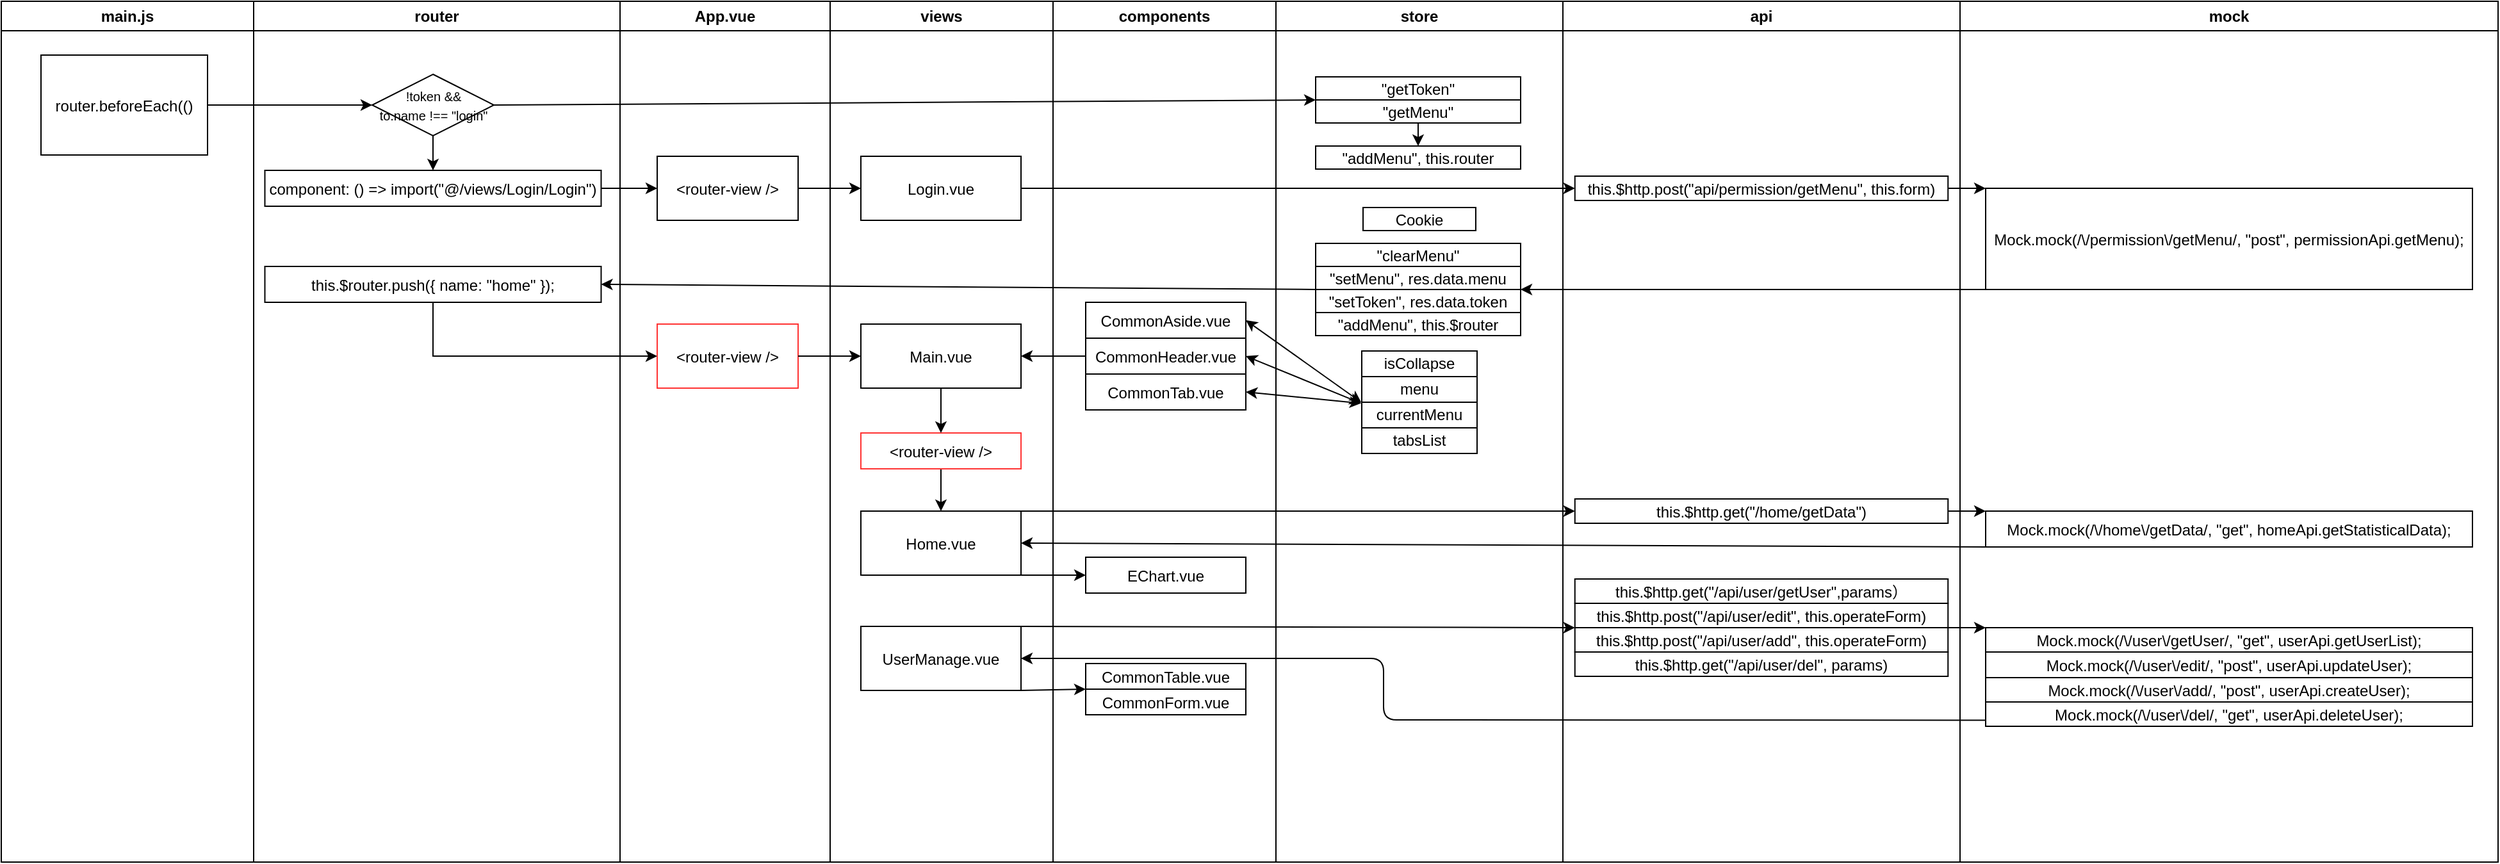 <mxfile version="13.6.2" type="device"><diagram name="流程图" id="e7e014a7-5840-1c2e-5031-d8a46d1fe8dd"><mxGraphModel dx="1008" dy="482" grid="1" gridSize="10" guides="1" tooltips="1" connect="1" arrows="1" fold="1" page="1" pageScale="1" pageWidth="1169" pageHeight="826" background="#ffffff" math="0" shadow="0"><root><mxCell id="0"/><mxCell id="1" parent="0"/><mxCell id="2" value="main.js" style="swimlane;whiteSpace=wrap;startSize=23;" parent="1" vertex="1"><mxGeometry x="189" y="77" width="197" height="672" as="geometry"/></mxCell><mxCell id="8" value="router.beforeEach(()" style="" parent="2" vertex="1"><mxGeometry x="31" y="42" width="130" height="78" as="geometry"/></mxCell><mxCell id="3" value="App.vue" style="swimlane;whiteSpace=wrap" parent="1" vertex="1"><mxGeometry x="672" y="77" width="164" height="672" as="geometry"/></mxCell><mxCell id="GyEMeMskAqxH2ez3ksHR-94" value="&lt;router-view /&gt;" style="" parent="3" vertex="1"><mxGeometry x="29" y="121" width="110" height="50" as="geometry"/></mxCell><mxCell id="GyEMeMskAqxH2ez3ksHR-159" value="&lt;router-view /&gt;" style="strokeColor=#FF3333;" parent="3" vertex="1"><mxGeometry x="29" y="252" width="110" height="50" as="geometry"/></mxCell><mxCell id="4" value="router" style="swimlane;whiteSpace=wrap;startSize=23;" parent="1" vertex="1"><mxGeometry x="386" y="77" width="286" height="672" as="geometry"/></mxCell><mxCell id="GyEMeMskAqxH2ez3ksHR-96" value="component: () =&gt; import(&quot;@/views/Login/Login&quot;)" style="" parent="4" vertex="1"><mxGeometry x="8.75" y="132" width="262.5" height="28" as="geometry"/></mxCell><mxCell id="GyEMeMskAqxH2ez3ksHR-109" value="&lt;font style=&quot;font-size: 10px&quot;&gt;!token &amp;amp;&amp;amp; &lt;br&gt;to.name !== &quot;login&quot;&lt;/font&gt;" style="shape=rhombus;perimeter=rhombusPerimeter;whiteSpace=wrap;html=1;align=center;" parent="4" vertex="1"><mxGeometry x="92.5" y="57" width="95" height="48" as="geometry"/></mxCell><mxCell id="GyEMeMskAqxH2ez3ksHR-111" value="" style="endArrow=classic;html=1;exitX=0.5;exitY=1;exitDx=0;exitDy=0;entryX=0.5;entryY=0;entryDx=0;entryDy=0;" parent="4" source="GyEMeMskAqxH2ez3ksHR-109" target="GyEMeMskAqxH2ez3ksHR-96" edge="1"><mxGeometry width="50" height="50" relative="1" as="geometry"><mxPoint x="450" y="252" as="sourcePoint"/><mxPoint x="500" y="202" as="targetPoint"/></mxGeometry></mxCell><mxCell id="GyEMeMskAqxH2ez3ksHR-157" value="this.$router.push({ name: &quot;home&quot; });" style="" parent="4" vertex="1"><mxGeometry x="8.75" y="207" width="262.5" height="28" as="geometry"/></mxCell><mxCell id="Bd6eNSEZ1k35-dL9UlFK-41" value="views" style="swimlane;whiteSpace=wrap" parent="1" vertex="1"><mxGeometry x="836" y="77" width="174" height="672" as="geometry"/></mxCell><mxCell id="GyEMeMskAqxH2ez3ksHR-41" value="Login.vue" style="" parent="Bd6eNSEZ1k35-dL9UlFK-41" vertex="1"><mxGeometry x="24" y="121" width="125" height="50" as="geometry"/></mxCell><mxCell id="GyEMeMskAqxH2ez3ksHR-164" value="Main.vue" style="" parent="Bd6eNSEZ1k35-dL9UlFK-41" vertex="1"><mxGeometry x="24" y="252" width="125" height="50" as="geometry"/></mxCell><mxCell id="GyEMeMskAqxH2ez3ksHR-194" style="edgeStyle=orthogonalEdgeStyle;rounded=0;orthogonalLoop=1;jettySize=auto;html=1;exitX=0.5;exitY=1;exitDx=0;exitDy=0;entryX=0.5;entryY=0;entryDx=0;entryDy=0;" parent="Bd6eNSEZ1k35-dL9UlFK-41" source="GyEMeMskAqxH2ez3ksHR-165" target="GyEMeMskAqxH2ez3ksHR-162" edge="1"><mxGeometry relative="1" as="geometry"/></mxCell><mxCell id="GyEMeMskAqxH2ez3ksHR-165" value="&lt;router-view /&gt;" style="strokeColor=#FF3333;" parent="Bd6eNSEZ1k35-dL9UlFK-41" vertex="1"><mxGeometry x="24" y="337" width="125" height="28" as="geometry"/></mxCell><mxCell id="GyEMeMskAqxH2ez3ksHR-167" value="" style="endArrow=classic;html=1;exitX=0.5;exitY=1;exitDx=0;exitDy=0;entryX=0.5;entryY=0;entryDx=0;entryDy=0;" parent="Bd6eNSEZ1k35-dL9UlFK-41" source="GyEMeMskAqxH2ez3ksHR-164" target="GyEMeMskAqxH2ez3ksHR-165" edge="1"><mxGeometry width="50" height="50" relative="1" as="geometry"><mxPoint x="-191" y="252" as="sourcePoint"/><mxPoint x="-141" y="202" as="targetPoint"/></mxGeometry></mxCell><mxCell id="GyEMeMskAqxH2ez3ksHR-173" value="" style="group" parent="Bd6eNSEZ1k35-dL9UlFK-41" vertex="1" connectable="0"><mxGeometry x="24" y="398" width="125" height="100" as="geometry"/></mxCell><mxCell id="GyEMeMskAqxH2ez3ksHR-162" value="Home.vue" style="" parent="GyEMeMskAqxH2ez3ksHR-173" vertex="1"><mxGeometry width="125" height="50" as="geometry"/></mxCell><mxCell id="GyEMeMskAqxH2ez3ksHR-163" value="UserManage.vue" style="" parent="GyEMeMskAqxH2ez3ksHR-173" vertex="1"><mxGeometry y="90" width="125" height="50" as="geometry"/></mxCell><mxCell id="Bd6eNSEZ1k35-dL9UlFK-55" value="api" style="swimlane;whiteSpace=wrap" parent="1" vertex="1"><mxGeometry x="1408" y="77" width="310" height="672" as="geometry"/></mxCell><mxCell id="GyEMeMskAqxH2ez3ksHR-145" value="this.$http.post(&quot;api/permission/getMenu&quot;, this.form)" style="" parent="Bd6eNSEZ1k35-dL9UlFK-55" vertex="1"><mxGeometry x="9.38" y="136.5" width="291.25" height="19" as="geometry"/></mxCell><mxCell id="6jymsQisdHajHrKjUmOf-8" value="this.$http.get(&quot;/home/getData&quot;)" style="" parent="Bd6eNSEZ1k35-dL9UlFK-55" vertex="1"><mxGeometry x="9.38" y="388.5" width="291.25" height="19" as="geometry"/></mxCell><mxCell id="8Q9eQiYnHZ4YXy_XjwV7-14" value="" style="group" parent="Bd6eNSEZ1k35-dL9UlFK-55" vertex="1" connectable="0"><mxGeometry x="9.37" y="451" width="291.26" height="76" as="geometry"/></mxCell><mxCell id="5sNSaJFw40IbyWpe8piB-8" value="this.$http.get(&quot;/api/user/getUser&quot;,params）" style="" parent="8Q9eQiYnHZ4YXy_XjwV7-14" vertex="1"><mxGeometry width="291.25" height="19" as="geometry"/></mxCell><mxCell id="5sNSaJFw40IbyWpe8piB-9" value="this.$http.post(&quot;/api/user/edit&quot;, this.operateForm)" style="" parent="8Q9eQiYnHZ4YXy_XjwV7-14" vertex="1"><mxGeometry x="0.01" y="19" width="291.25" height="19" as="geometry"/></mxCell><mxCell id="8Q9eQiYnHZ4YXy_XjwV7-8" value="this.$http.post(&quot;/api/user/add&quot;, this.operateForm)" style="" parent="8Q9eQiYnHZ4YXy_XjwV7-14" vertex="1"><mxGeometry y="38" width="291.25" height="19" as="geometry"/></mxCell><mxCell id="8Q9eQiYnHZ4YXy_XjwV7-9" value="this.$http.get(&quot;/api/user/del&quot;, params)" style="" parent="8Q9eQiYnHZ4YXy_XjwV7-14" vertex="1"><mxGeometry x="0.01" y="57" width="291.25" height="19" as="geometry"/></mxCell><mxCell id="Bd6eNSEZ1k35-dL9UlFK-67" value="store" style="swimlane;whiteSpace=wrap" parent="1" vertex="1"><mxGeometry x="1184" y="77" width="224" height="672" as="geometry"/></mxCell><mxCell id="GyEMeMskAqxH2ez3ksHR-155" value="" style="group" parent="Bd6eNSEZ1k35-dL9UlFK-67" vertex="1" connectable="0"><mxGeometry x="31" y="189" width="160" height="72" as="geometry"/></mxCell><mxCell id="GyEMeMskAqxH2ez3ksHR-92" value="" style="group" parent="GyEMeMskAqxH2ez3ksHR-155" vertex="1" connectable="0"><mxGeometry width="160" height="72" as="geometry"/></mxCell><mxCell id="GyEMeMskAqxH2ez3ksHR-42" value="&quot;clearMenu&quot;" style="" parent="GyEMeMskAqxH2ez3ksHR-92" vertex="1"><mxGeometry width="160" height="18" as="geometry"/></mxCell><mxCell id="GyEMeMskAqxH2ez3ksHR-43" value="&quot;setMenu&quot;, res.data.menu" style="" parent="GyEMeMskAqxH2ez3ksHR-92" vertex="1"><mxGeometry y="18" width="160" height="18" as="geometry"/></mxCell><mxCell id="GyEMeMskAqxH2ez3ksHR-44" value="&quot;setToken&quot;, res.data.token" style="" parent="GyEMeMskAqxH2ez3ksHR-92" vertex="1"><mxGeometry y="36" width="160" height="18" as="geometry"/></mxCell><mxCell id="GyEMeMskAqxH2ez3ksHR-45" value="&quot;addMenu&quot;, this.$router" style="" parent="GyEMeMskAqxH2ez3ksHR-92" vertex="1"><mxGeometry y="54" width="160" height="18" as="geometry"/></mxCell><mxCell id="8Q9eQiYnHZ4YXy_XjwV7-22" value="" style="group" parent="Bd6eNSEZ1k35-dL9UlFK-67" vertex="1" connectable="0"><mxGeometry x="31" y="59" width="160" height="36" as="geometry"/></mxCell><mxCell id="GyEMeMskAqxH2ez3ksHR-104" value="" style="group" parent="8Q9eQiYnHZ4YXy_XjwV7-22" vertex="1" connectable="0"><mxGeometry width="160" height="36" as="geometry"/></mxCell><mxCell id="GyEMeMskAqxH2ez3ksHR-102" value="&quot;getToken&quot;" style="" parent="GyEMeMskAqxH2ez3ksHR-104" vertex="1"><mxGeometry width="160" height="18" as="geometry"/></mxCell><mxCell id="GyEMeMskAqxH2ez3ksHR-103" value="&quot;getMenu&quot;" style="" parent="GyEMeMskAqxH2ez3ksHR-104" vertex="1"><mxGeometry y="18" width="160" height="18" as="geometry"/></mxCell><mxCell id="UsAq1nwU1KcNFqq36Cpo-20" value="&quot;addMenu&quot;, this.router" style="" parent="Bd6eNSEZ1k35-dL9UlFK-67" vertex="1"><mxGeometry x="31" y="113" width="160" height="18" as="geometry"/></mxCell><mxCell id="UsAq1nwU1KcNFqq36Cpo-22" style="edgeStyle=orthogonalEdgeStyle;rounded=0;orthogonalLoop=1;jettySize=auto;html=1;exitX=0.5;exitY=1;exitDx=0;exitDy=0;entryX=0.5;entryY=0;entryDx=0;entryDy=0;" parent="Bd6eNSEZ1k35-dL9UlFK-67" source="GyEMeMskAqxH2ez3ksHR-103" target="UsAq1nwU1KcNFqq36Cpo-20" edge="1"><mxGeometry relative="1" as="geometry"/></mxCell><mxCell id="UsAq1nwU1KcNFqq36Cpo-23" value="" style="shape=table;html=1;whiteSpace=wrap;startSize=0;container=1;collapsible=0;childLayout=tableLayout;" parent="Bd6eNSEZ1k35-dL9UlFK-67" vertex="1"><mxGeometry x="67" y="273" width="90" height="80" as="geometry"/></mxCell><mxCell id="UsAq1nwU1KcNFqq36Cpo-24" value="" style="shape=partialRectangle;html=1;whiteSpace=wrap;collapsible=0;dropTarget=0;pointerEvents=0;fillColor=none;top=0;left=0;bottom=0;right=0;points=[[0,0.5],[1,0.5]];portConstraint=eastwest;" parent="UsAq1nwU1KcNFqq36Cpo-23" vertex="1"><mxGeometry width="90" height="20" as="geometry"/></mxCell><mxCell id="UsAq1nwU1KcNFqq36Cpo-25" value="isCollapse" style="shape=partialRectangle;html=1;whiteSpace=wrap;connectable=0;overflow=hidden;fillColor=none;top=0;left=0;bottom=0;right=0;" parent="UsAq1nwU1KcNFqq36Cpo-24" vertex="1"><mxGeometry width="90" height="20" as="geometry"/></mxCell><mxCell id="UsAq1nwU1KcNFqq36Cpo-26" value="" style="shape=partialRectangle;html=1;whiteSpace=wrap;collapsible=0;dropTarget=0;pointerEvents=0;fillColor=none;top=0;left=0;bottom=0;right=0;points=[[0,0.5],[1,0.5]];portConstraint=eastwest;" parent="UsAq1nwU1KcNFqq36Cpo-23" vertex="1"><mxGeometry y="20" width="90" height="20" as="geometry"/></mxCell><mxCell id="UsAq1nwU1KcNFqq36Cpo-27" value="menu" style="shape=partialRectangle;html=1;whiteSpace=wrap;connectable=0;overflow=hidden;fillColor=none;top=0;left=0;bottom=0;right=0;" parent="UsAq1nwU1KcNFqq36Cpo-26" vertex="1"><mxGeometry width="90" height="20" as="geometry"/></mxCell><mxCell id="UsAq1nwU1KcNFqq36Cpo-28" value="" style="shape=partialRectangle;html=1;whiteSpace=wrap;collapsible=0;dropTarget=0;pointerEvents=0;fillColor=none;top=0;left=0;bottom=0;right=0;points=[[0,0.5],[1,0.5]];portConstraint=eastwest;" parent="UsAq1nwU1KcNFqq36Cpo-23" vertex="1"><mxGeometry y="40" width="90" height="20" as="geometry"/></mxCell><mxCell id="UsAq1nwU1KcNFqq36Cpo-29" value="currentMenu" style="shape=partialRectangle;html=1;whiteSpace=wrap;connectable=0;overflow=hidden;fillColor=none;top=0;left=0;bottom=0;right=0;" parent="UsAq1nwU1KcNFqq36Cpo-28" vertex="1"><mxGeometry width="90" height="20" as="geometry"/></mxCell><mxCell id="UsAq1nwU1KcNFqq36Cpo-30" value="" style="shape=partialRectangle;html=1;whiteSpace=wrap;collapsible=0;dropTarget=0;pointerEvents=0;fillColor=none;top=0;left=0;bottom=0;right=0;points=[[0,0.5],[1,0.5]];portConstraint=eastwest;" parent="UsAq1nwU1KcNFqq36Cpo-23" vertex="1"><mxGeometry y="60" width="90" height="20" as="geometry"/></mxCell><mxCell id="UsAq1nwU1KcNFqq36Cpo-31" value="tabsList" style="shape=partialRectangle;html=1;whiteSpace=wrap;connectable=0;overflow=hidden;fillColor=none;top=0;left=0;bottom=0;right=0;" parent="UsAq1nwU1KcNFqq36Cpo-30" vertex="1"><mxGeometry width="90" height="20" as="geometry"/></mxCell><mxCell id="UsAq1nwU1KcNFqq36Cpo-40" value="Cookie" style="" parent="Bd6eNSEZ1k35-dL9UlFK-67" vertex="1"><mxGeometry x="68" y="161" width="88" height="18" as="geometry"/></mxCell><mxCell id="Bd6eNSEZ1k35-dL9UlFK-73" value="components" style="swimlane;whiteSpace=wrap" parent="1" vertex="1"><mxGeometry x="1010" y="77" width="174" height="672" as="geometry"/></mxCell><mxCell id="GyEMeMskAqxH2ez3ksHR-137" value="" style="group" parent="Bd6eNSEZ1k35-dL9UlFK-73" vertex="1" connectable="0"><mxGeometry x="25.5" y="235" width="125" height="84" as="geometry"/></mxCell><mxCell id="GyEMeMskAqxH2ez3ksHR-132" value="CommonAside.vue" style="" parent="GyEMeMskAqxH2ez3ksHR-137" vertex="1"><mxGeometry width="125" height="28" as="geometry"/></mxCell><mxCell id="GyEMeMskAqxH2ez3ksHR-133" value="CommonHeader.vue" style="" parent="GyEMeMskAqxH2ez3ksHR-137" vertex="1"><mxGeometry y="28" width="125" height="28" as="geometry"/></mxCell><mxCell id="GyEMeMskAqxH2ez3ksHR-135" value="CommonTab.vue" style="" parent="GyEMeMskAqxH2ez3ksHR-137" vertex="1"><mxGeometry y="56" width="125" height="28" as="geometry"/></mxCell><mxCell id="GyEMeMskAqxH2ez3ksHR-169" value="EChart.vue" style="" parent="Bd6eNSEZ1k35-dL9UlFK-73" vertex="1"><mxGeometry x="25.5" y="434" width="125" height="28" as="geometry"/></mxCell><mxCell id="6jymsQisdHajHrKjUmOf-20" value="" style="group" parent="Bd6eNSEZ1k35-dL9UlFK-73" vertex="1" connectable="0"><mxGeometry x="25.5" y="517" width="125" height="40" as="geometry"/></mxCell><mxCell id="GyEMeMskAqxH2ez3ksHR-181" value="" style="group" parent="6jymsQisdHajHrKjUmOf-20" vertex="1" connectable="0"><mxGeometry width="125" height="40" as="geometry"/></mxCell><mxCell id="GyEMeMskAqxH2ez3ksHR-179" value="" style="group" parent="GyEMeMskAqxH2ez3ksHR-181" vertex="1" connectable="0"><mxGeometry width="125" height="40" as="geometry"/></mxCell><mxCell id="GyEMeMskAqxH2ez3ksHR-178" value="" style="group" parent="GyEMeMskAqxH2ez3ksHR-179" vertex="1" connectable="0"><mxGeometry width="125" height="40" as="geometry"/></mxCell><mxCell id="GyEMeMskAqxH2ez3ksHR-170" value="CommonTable.vue" style="" parent="GyEMeMskAqxH2ez3ksHR-178" vertex="1"><mxGeometry width="125" height="20" as="geometry"/></mxCell><mxCell id="GyEMeMskAqxH2ez3ksHR-171" value="CommonForm.vue" style="" parent="GyEMeMskAqxH2ez3ksHR-178" vertex="1"><mxGeometry y="20" width="125" height="20" as="geometry"/></mxCell><mxCell id="GyEMeMskAqxH2ez3ksHR-110" value="" style="endArrow=classic;html=1;exitX=1;exitY=0.5;exitDx=0;exitDy=0;entryX=0;entryY=0.5;entryDx=0;entryDy=0;" parent="1" source="8" target="GyEMeMskAqxH2ez3ksHR-109" edge="1"><mxGeometry width="50" height="50" relative="1" as="geometry"><mxPoint x="836" y="329" as="sourcePoint"/><mxPoint x="886" y="279" as="targetPoint"/></mxGeometry></mxCell><mxCell id="GyEMeMskAqxH2ez3ksHR-113" value="" style="endArrow=classic;html=1;exitX=1;exitY=0.5;exitDx=0;exitDy=0;entryX=0;entryY=0.5;entryDx=0;entryDy=0;" parent="1" source="GyEMeMskAqxH2ez3ksHR-96" target="GyEMeMskAqxH2ez3ksHR-94" edge="1"><mxGeometry width="50" height="50" relative="1" as="geometry"><mxPoint x="726" y="329" as="sourcePoint"/><mxPoint x="776" y="279" as="targetPoint"/></mxGeometry></mxCell><mxCell id="GyEMeMskAqxH2ez3ksHR-143" value="" style="endArrow=classic;html=1;exitX=1;exitY=0.5;exitDx=0;exitDy=0;entryX=0;entryY=0.5;entryDx=0;entryDy=0;" parent="1" source="GyEMeMskAqxH2ez3ksHR-94" target="GyEMeMskAqxH2ez3ksHR-41" edge="1"><mxGeometry width="50" height="50" relative="1" as="geometry"><mxPoint x="804" y="399" as="sourcePoint"/><mxPoint x="854" y="349" as="targetPoint"/></mxGeometry></mxCell><mxCell id="Bd6eNSEZ1k35-dL9UlFK-61" value="mock" style="swimlane;whiteSpace=wrap" parent="1" vertex="1"><mxGeometry x="1718" y="77" width="420" height="672" as="geometry"/></mxCell><mxCell id="GyEMeMskAqxH2ez3ksHR-147" value="Mock.mock(/\/permission\/getMenu/, &quot;post&quot;, permissionApi.getMenu);" style="" parent="Bd6eNSEZ1k35-dL9UlFK-61" vertex="1"><mxGeometry x="20" y="146" width="380" height="79" as="geometry"/></mxCell><mxCell id="6jymsQisdHajHrKjUmOf-19" value="Mock.mock(/\/home\/getData/, &quot;get&quot;, homeApi.getStatisticalData);" style="" parent="Bd6eNSEZ1k35-dL9UlFK-61" vertex="1"><mxGeometry x="20" y="398" width="380" height="28" as="geometry"/></mxCell><mxCell id="8Q9eQiYnHZ4YXy_XjwV7-15" value="" style="group" parent="Bd6eNSEZ1k35-dL9UlFK-61" vertex="1" connectable="0"><mxGeometry x="20" y="489" width="380" height="77" as="geometry"/></mxCell><mxCell id="8Q9eQiYnHZ4YXy_XjwV7-10" value="Mock.mock(/\/user\/getUser/, &quot;get&quot;, userApi.getUserList);" style="" parent="8Q9eQiYnHZ4YXy_XjwV7-15" vertex="1"><mxGeometry width="380" height="19" as="geometry"/></mxCell><mxCell id="8Q9eQiYnHZ4YXy_XjwV7-11" value="Mock.mock(/\/user\/edit/, &quot;post&quot;, userApi.updateUser);" style="" parent="8Q9eQiYnHZ4YXy_XjwV7-15" vertex="1"><mxGeometry x="0.01" y="19" width="379.99" height="20" as="geometry"/></mxCell><mxCell id="8Q9eQiYnHZ4YXy_XjwV7-12" value="Mock.mock(/\/user\/add/, &quot;post&quot;, userApi.createUser);" style="" parent="8Q9eQiYnHZ4YXy_XjwV7-15" vertex="1"><mxGeometry y="39" width="380" height="19" as="geometry"/></mxCell><mxCell id="8Q9eQiYnHZ4YXy_XjwV7-13" value="Mock.mock(/\/user\/del/, &quot;get&quot;, userApi.deleteUser);" style="" parent="8Q9eQiYnHZ4YXy_XjwV7-15" vertex="1"><mxGeometry x="0.01" y="58" width="379.99" height="19" as="geometry"/></mxCell><mxCell id="GyEMeMskAqxH2ez3ksHR-151" value="" style="endArrow=classic;html=1;exitX=1;exitY=0.5;exitDx=0;exitDy=0;entryX=0;entryY=0.5;entryDx=0;entryDy=0;" parent="1" source="GyEMeMskAqxH2ez3ksHR-41" target="GyEMeMskAqxH2ez3ksHR-145" edge="1"><mxGeometry width="50" height="50" relative="1" as="geometry"><mxPoint x="1378" y="379" as="sourcePoint"/><mxPoint x="1428" y="329" as="targetPoint"/></mxGeometry></mxCell><mxCell id="GyEMeMskAqxH2ez3ksHR-153" value="" style="endArrow=classic;html=1;exitX=1;exitY=0.5;exitDx=0;exitDy=0;entryX=0;entryY=0;entryDx=0;entryDy=0;" parent="1" source="GyEMeMskAqxH2ez3ksHR-145" target="GyEMeMskAqxH2ez3ksHR-147" edge="1"><mxGeometry width="50" height="50" relative="1" as="geometry"><mxPoint x="1378" y="379" as="sourcePoint"/><mxPoint x="1428" y="329" as="targetPoint"/></mxGeometry></mxCell><mxCell id="GyEMeMskAqxH2ez3ksHR-154" value="" style="endArrow=classic;html=1;exitX=0;exitY=1;exitDx=0;exitDy=0;entryX=1;entryY=0;entryDx=0;entryDy=0;" parent="1" source="GyEMeMskAqxH2ez3ksHR-147" target="GyEMeMskAqxH2ez3ksHR-44" edge="1"><mxGeometry width="50" height="50" relative="1" as="geometry"><mxPoint x="1378" y="379" as="sourcePoint"/><mxPoint x="1438" y="329" as="targetPoint"/></mxGeometry></mxCell><mxCell id="GyEMeMskAqxH2ez3ksHR-158" value="" style="endArrow=classic;html=1;exitX=0;exitY=1;exitDx=0;exitDy=0;entryX=1;entryY=0.5;entryDx=0;entryDy=0;" parent="1" source="GyEMeMskAqxH2ez3ksHR-43" target="GyEMeMskAqxH2ez3ksHR-157" edge="1"><mxGeometry width="50" height="50" relative="1" as="geometry"><mxPoint x="468" y="329" as="sourcePoint"/><mxPoint x="518" y="279" as="targetPoint"/></mxGeometry></mxCell><mxCell id="GyEMeMskAqxH2ez3ksHR-188" style="edgeStyle=orthogonalEdgeStyle;rounded=0;orthogonalLoop=1;jettySize=auto;html=1;exitX=0.5;exitY=1;exitDx=0;exitDy=0;entryX=0;entryY=0.5;entryDx=0;entryDy=0;" parent="1" source="GyEMeMskAqxH2ez3ksHR-157" target="GyEMeMskAqxH2ez3ksHR-159" edge="1"><mxGeometry relative="1" as="geometry"/></mxCell><mxCell id="GyEMeMskAqxH2ez3ksHR-190" style="edgeStyle=orthogonalEdgeStyle;rounded=0;orthogonalLoop=1;jettySize=auto;html=1;exitX=1;exitY=0.5;exitDx=0;exitDy=0;entryX=0;entryY=0.5;entryDx=0;entryDy=0;" parent="1" source="GyEMeMskAqxH2ez3ksHR-159" target="GyEMeMskAqxH2ez3ksHR-164" edge="1"><mxGeometry relative="1" as="geometry"/></mxCell><mxCell id="6jymsQisdHajHrKjUmOf-13" value="" style="endArrow=classic;html=1;exitX=0;exitY=1;exitDx=0;exitDy=0;entryX=1;entryY=0.5;entryDx=0;entryDy=0;" parent="1" source="6jymsQisdHajHrKjUmOf-19" target="GyEMeMskAqxH2ez3ksHR-162" edge="1"><mxGeometry width="50" height="50" relative="1" as="geometry"><mxPoint x="1268" y="439" as="sourcePoint"/><mxPoint x="1318" y="389" as="targetPoint"/></mxGeometry></mxCell><mxCell id="6jymsQisdHajHrKjUmOf-16" value="" style="endArrow=classic;html=1;exitX=1;exitY=0;exitDx=0;exitDy=0;entryX=0;entryY=0.5;entryDx=0;entryDy=0;" parent="1" source="GyEMeMskAqxH2ez3ksHR-162" target="6jymsQisdHajHrKjUmOf-8" edge="1"><mxGeometry width="50" height="50" relative="1" as="geometry"><mxPoint x="1268" y="439" as="sourcePoint"/><mxPoint x="1318" y="389" as="targetPoint"/></mxGeometry></mxCell><mxCell id="6jymsQisdHajHrKjUmOf-17" value="" style="endArrow=classic;html=1;exitX=1;exitY=0.5;exitDx=0;exitDy=0;entryX=0;entryY=0;entryDx=0;entryDy=0;" parent="1" source="6jymsQisdHajHrKjUmOf-8" target="6jymsQisdHajHrKjUmOf-19" edge="1"><mxGeometry width="50" height="50" relative="1" as="geometry"><mxPoint x="1268" y="439" as="sourcePoint"/><mxPoint x="1318" y="389" as="targetPoint"/></mxGeometry></mxCell><mxCell id="8Q9eQiYnHZ4YXy_XjwV7-16" value="" style="endArrow=classic;html=1;exitX=1;exitY=0;exitDx=0;exitDy=0;entryX=0;entryY=0;entryDx=0;entryDy=0;" parent="1" source="GyEMeMskAqxH2ez3ksHR-163" target="8Q9eQiYnHZ4YXy_XjwV7-8" edge="1"><mxGeometry width="50" height="50" relative="1" as="geometry"><mxPoint x="1368" y="719" as="sourcePoint"/><mxPoint x="1418" y="669" as="targetPoint"/></mxGeometry></mxCell><mxCell id="8Q9eQiYnHZ4YXy_XjwV7-17" value="" style="endArrow=classic;html=1;exitX=1;exitY=0;exitDx=0;exitDy=0;entryX=0;entryY=0;entryDx=0;entryDy=0;" parent="1" source="8Q9eQiYnHZ4YXy_XjwV7-8" target="8Q9eQiYnHZ4YXy_XjwV7-10" edge="1"><mxGeometry width="50" height="50" relative="1" as="geometry"><mxPoint x="1438" y="719" as="sourcePoint"/><mxPoint x="1488" y="669" as="targetPoint"/></mxGeometry></mxCell><mxCell id="8Q9eQiYnHZ4YXy_XjwV7-18" value="" style="endArrow=classic;html=1;exitX=0;exitY=0.75;exitDx=0;exitDy=0;entryX=1;entryY=0.5;entryDx=0;entryDy=0;" parent="1" source="8Q9eQiYnHZ4YXy_XjwV7-13" target="GyEMeMskAqxH2ez3ksHR-163" edge="1"><mxGeometry width="50" height="50" relative="1" as="geometry"><mxPoint x="1258" y="719" as="sourcePoint"/><mxPoint x="1308" y="669" as="targetPoint"/><Array as="points"><mxPoint x="1268" y="638"/><mxPoint x="1268" y="590"/></Array></mxGeometry></mxCell><mxCell id="8Q9eQiYnHZ4YXy_XjwV7-21" value="" style="endArrow=classic;html=1;entryX=0;entryY=0;entryDx=0;entryDy=0;exitX=1;exitY=0.5;exitDx=0;exitDy=0;" parent="1" source="GyEMeMskAqxH2ez3ksHR-109" target="GyEMeMskAqxH2ez3ksHR-103" edge="1"><mxGeometry width="50" height="50" relative="1" as="geometry"><mxPoint x="978" y="136" as="sourcePoint"/><mxPoint x="1108" y="-44" as="targetPoint"/></mxGeometry></mxCell><mxCell id="UsAq1nwU1KcNFqq36Cpo-9" style="edgeStyle=orthogonalEdgeStyle;rounded=0;orthogonalLoop=1;jettySize=auto;html=1;exitX=0;exitY=0.5;exitDx=0;exitDy=0;entryX=1;entryY=0.5;entryDx=0;entryDy=0;" parent="1" source="GyEMeMskAqxH2ez3ksHR-133" target="GyEMeMskAqxH2ez3ksHR-164" edge="1"><mxGeometry relative="1" as="geometry"/></mxCell><mxCell id="UsAq1nwU1KcNFqq36Cpo-12" value="" style="endArrow=classic;html=1;entryX=0;entryY=0.5;entryDx=0;entryDy=0;exitX=1;exitY=1;exitDx=0;exitDy=0;" parent="1" source="GyEMeMskAqxH2ez3ksHR-162" target="GyEMeMskAqxH2ez3ksHR-169" edge="1"><mxGeometry width="50" height="50" relative="1" as="geometry"><mxPoint x="750" y="640" as="sourcePoint"/><mxPoint x="800" y="590" as="targetPoint"/></mxGeometry></mxCell><mxCell id="UsAq1nwU1KcNFqq36Cpo-13" value="" style="endArrow=classic;html=1;exitX=1;exitY=1;exitDx=0;exitDy=0;entryX=0;entryY=0;entryDx=0;entryDy=0;" parent="1" source="GyEMeMskAqxH2ez3ksHR-163" target="GyEMeMskAqxH2ez3ksHR-171" edge="1"><mxGeometry width="50" height="50" relative="1" as="geometry"><mxPoint x="830" y="860" as="sourcePoint"/><mxPoint x="880" y="810" as="targetPoint"/></mxGeometry></mxCell><mxCell id="UsAq1nwU1KcNFqq36Cpo-36" value="" style="endArrow=classic;startArrow=classic;html=1;exitX=1;exitY=0.5;exitDx=0;exitDy=0;entryX=-0.005;entryY=1.002;entryDx=0;entryDy=0;entryPerimeter=0;" parent="1" source="GyEMeMskAqxH2ez3ksHR-132" target="UsAq1nwU1KcNFqq36Cpo-26" edge="1"><mxGeometry width="50" height="50" relative="1" as="geometry"><mxPoint x="1710" y="510" as="sourcePoint"/><mxPoint x="1515" y="351" as="targetPoint"/></mxGeometry></mxCell><mxCell id="UsAq1nwU1KcNFqq36Cpo-37" value="" style="endArrow=classic;startArrow=classic;html=1;exitX=1;exitY=0.5;exitDx=0;exitDy=0;entryX=-0.005;entryY=0.041;entryDx=0;entryDy=0;entryPerimeter=0;" parent="1" source="GyEMeMskAqxH2ez3ksHR-133" target="UsAq1nwU1KcNFqq36Cpo-28" edge="1"><mxGeometry width="50" height="50" relative="1" as="geometry"><mxPoint x="1410" y="560" as="sourcePoint"/><mxPoint x="1490" y="380" as="targetPoint"/></mxGeometry></mxCell><mxCell id="UsAq1nwU1KcNFqq36Cpo-39" value="" style="endArrow=classic;startArrow=classic;html=1;exitX=1;exitY=0.5;exitDx=0;exitDy=0;entryX=-0.005;entryY=0.041;entryDx=0;entryDy=0;entryPerimeter=0;" parent="1" source="GyEMeMskAqxH2ez3ksHR-135" target="UsAq1nwU1KcNFqq36Cpo-28" edge="1"><mxGeometry width="50" height="50" relative="1" as="geometry"><mxPoint x="1410" y="560" as="sourcePoint"/><mxPoint x="1460" y="510" as="targetPoint"/></mxGeometry></mxCell></root></mxGraphModel></diagram></mxfile>